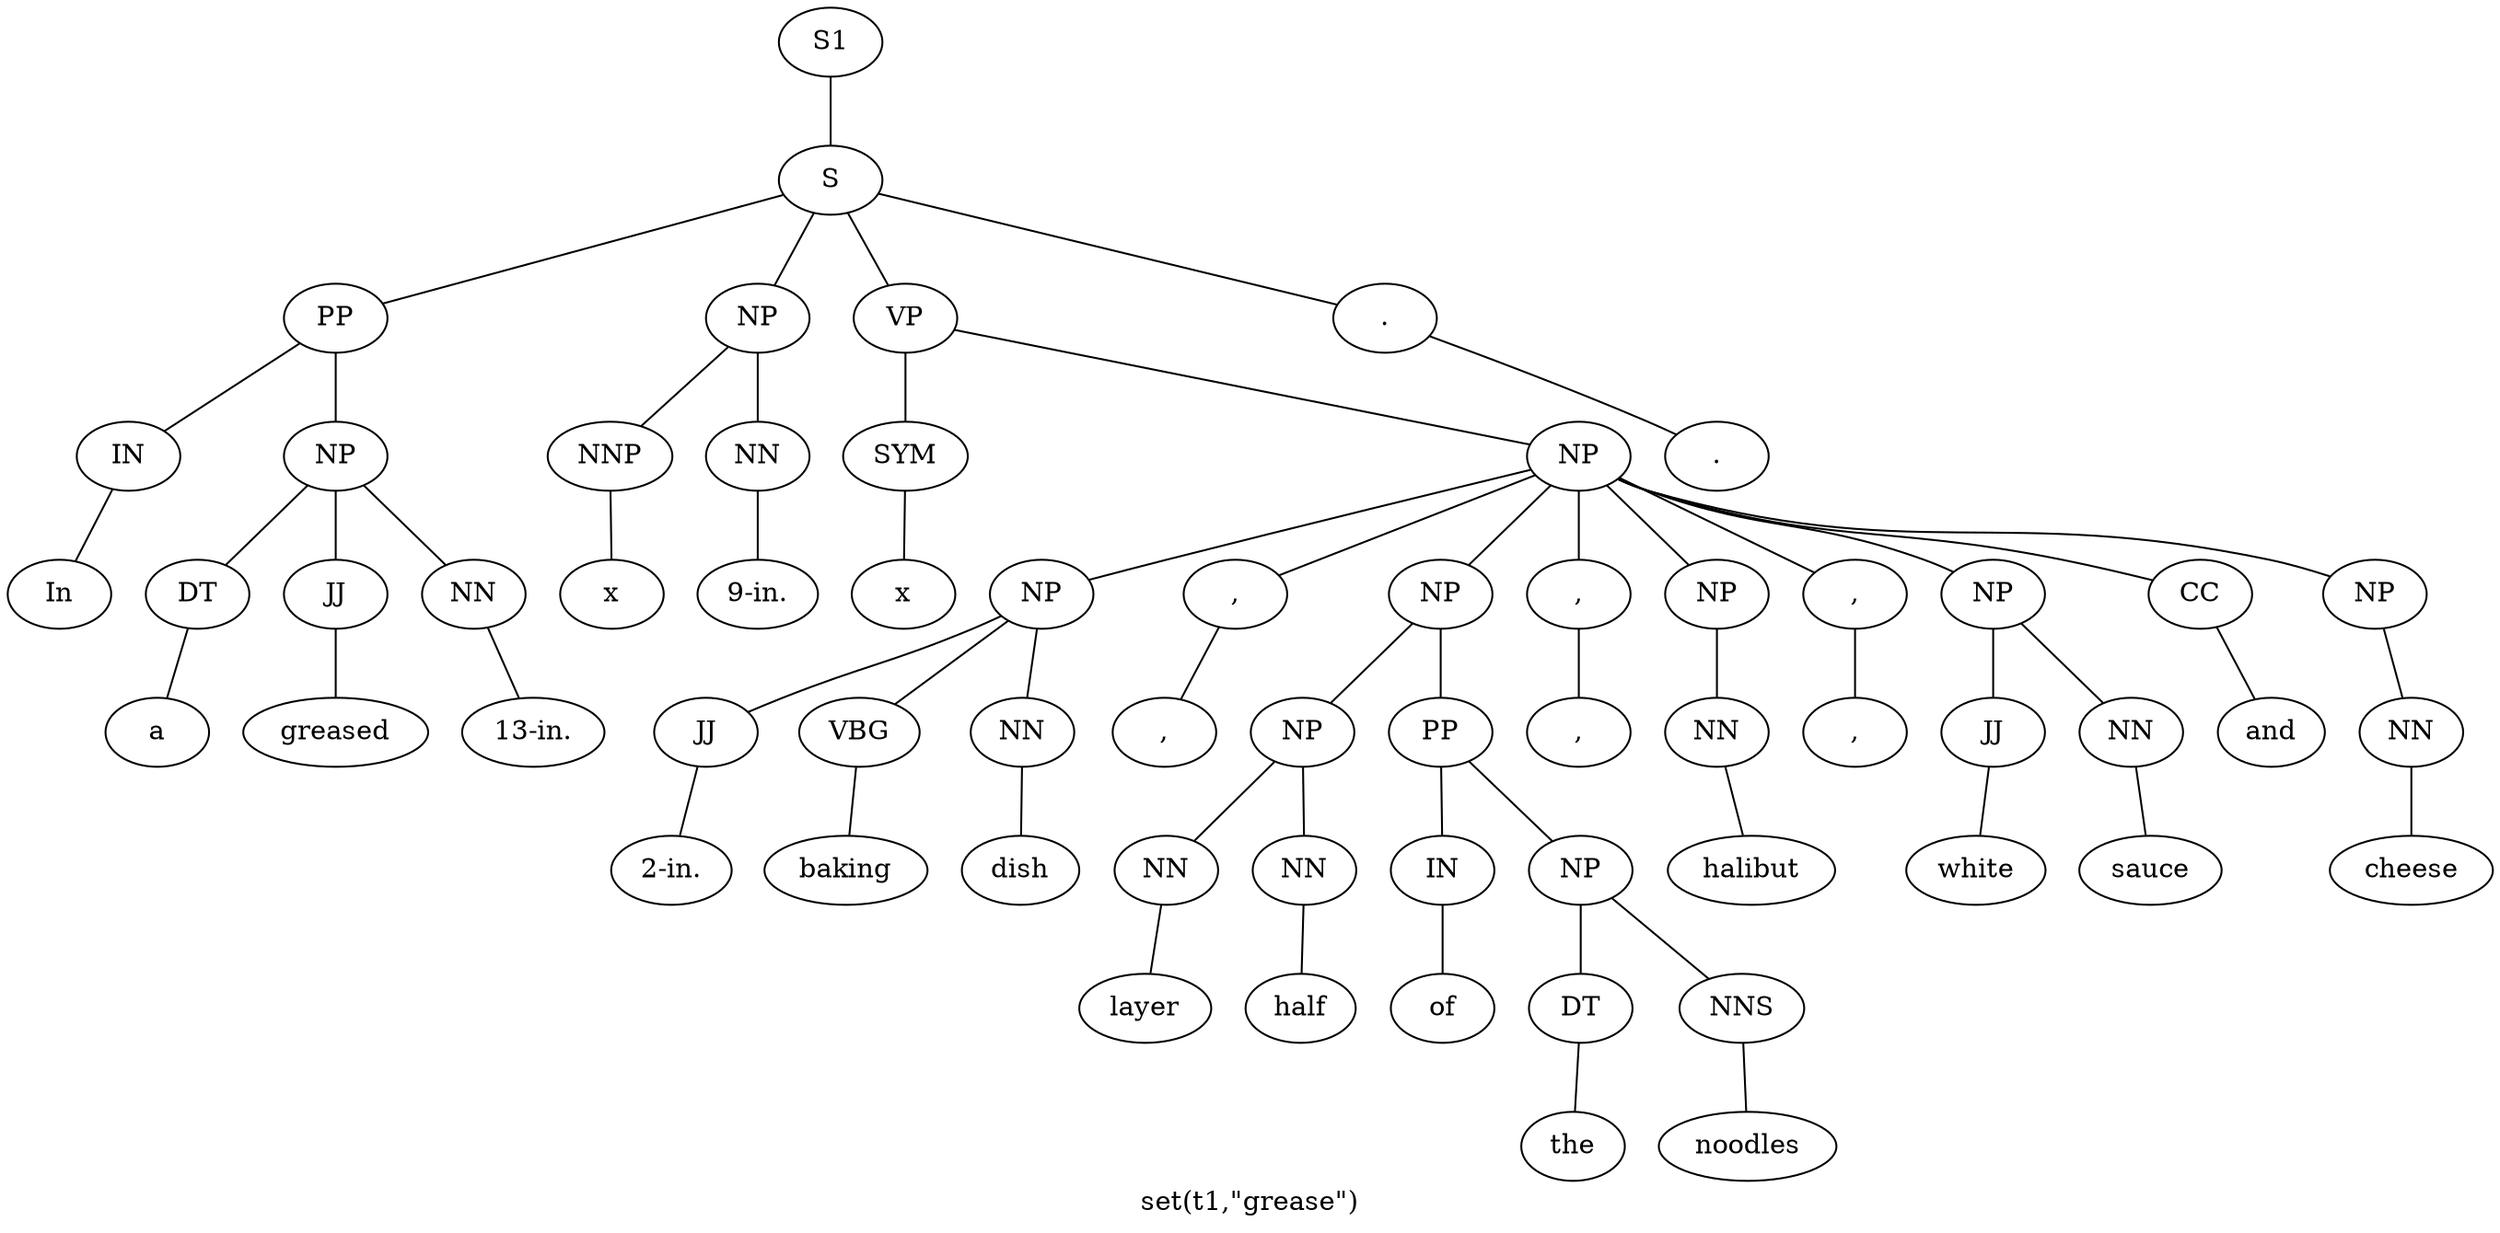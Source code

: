 graph SyntaxGraph {
	label = "set(t1,\"grease\")";
	Node0 [label="S1"];
	Node1 [label="S"];
	Node2 [label="PP"];
	Node3 [label="IN"];
	Node4 [label="In"];
	Node5 [label="NP"];
	Node6 [label="DT"];
	Node7 [label="a"];
	Node8 [label="JJ"];
	Node9 [label="greased"];
	Node10 [label="NN"];
	Node11 [label="13-in."];
	Node12 [label="NP"];
	Node13 [label="NNP"];
	Node14 [label="x"];
	Node15 [label="NN"];
	Node16 [label="9-in."];
	Node17 [label="VP"];
	Node18 [label="SYM"];
	Node19 [label="x"];
	Node20 [label="NP"];
	Node21 [label="NP"];
	Node22 [label="JJ"];
	Node23 [label="2-in."];
	Node24 [label="VBG"];
	Node25 [label="baking"];
	Node26 [label="NN"];
	Node27 [label="dish"];
	Node28 [label=","];
	Node29 [label=","];
	Node30 [label="NP"];
	Node31 [label="NP"];
	Node32 [label="NN"];
	Node33 [label="layer"];
	Node34 [label="NN"];
	Node35 [label="half"];
	Node36 [label="PP"];
	Node37 [label="IN"];
	Node38 [label="of"];
	Node39 [label="NP"];
	Node40 [label="DT"];
	Node41 [label="the"];
	Node42 [label="NNS"];
	Node43 [label="noodles"];
	Node44 [label=","];
	Node45 [label=","];
	Node46 [label="NP"];
	Node47 [label="NN"];
	Node48 [label="halibut"];
	Node49 [label=","];
	Node50 [label=","];
	Node51 [label="NP"];
	Node52 [label="JJ"];
	Node53 [label="white"];
	Node54 [label="NN"];
	Node55 [label="sauce"];
	Node56 [label="CC"];
	Node57 [label="and"];
	Node58 [label="NP"];
	Node59 [label="NN"];
	Node60 [label="cheese"];
	Node61 [label="."];
	Node62 [label="."];

	Node0 -- Node1;
	Node1 -- Node2;
	Node1 -- Node12;
	Node1 -- Node17;
	Node1 -- Node61;
	Node2 -- Node3;
	Node2 -- Node5;
	Node3 -- Node4;
	Node5 -- Node6;
	Node5 -- Node8;
	Node5 -- Node10;
	Node6 -- Node7;
	Node8 -- Node9;
	Node10 -- Node11;
	Node12 -- Node13;
	Node12 -- Node15;
	Node13 -- Node14;
	Node15 -- Node16;
	Node17 -- Node18;
	Node17 -- Node20;
	Node18 -- Node19;
	Node20 -- Node21;
	Node20 -- Node28;
	Node20 -- Node30;
	Node20 -- Node44;
	Node20 -- Node46;
	Node20 -- Node49;
	Node20 -- Node51;
	Node20 -- Node56;
	Node20 -- Node58;
	Node21 -- Node22;
	Node21 -- Node24;
	Node21 -- Node26;
	Node22 -- Node23;
	Node24 -- Node25;
	Node26 -- Node27;
	Node28 -- Node29;
	Node30 -- Node31;
	Node30 -- Node36;
	Node31 -- Node32;
	Node31 -- Node34;
	Node32 -- Node33;
	Node34 -- Node35;
	Node36 -- Node37;
	Node36 -- Node39;
	Node37 -- Node38;
	Node39 -- Node40;
	Node39 -- Node42;
	Node40 -- Node41;
	Node42 -- Node43;
	Node44 -- Node45;
	Node46 -- Node47;
	Node47 -- Node48;
	Node49 -- Node50;
	Node51 -- Node52;
	Node51 -- Node54;
	Node52 -- Node53;
	Node54 -- Node55;
	Node56 -- Node57;
	Node58 -- Node59;
	Node59 -- Node60;
	Node61 -- Node62;
}